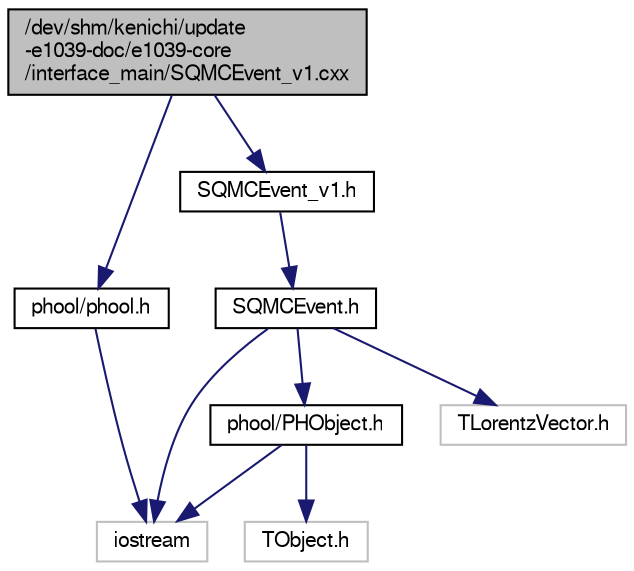 digraph "/dev/shm/kenichi/update-e1039-doc/e1039-core/interface_main/SQMCEvent_v1.cxx"
{
  bgcolor="transparent";
  edge [fontname="FreeSans",fontsize="10",labelfontname="FreeSans",labelfontsize="10"];
  node [fontname="FreeSans",fontsize="10",shape=record];
  Node1 [label="/dev/shm/kenichi/update\l-e1039-doc/e1039-core\l/interface_main/SQMCEvent_v1.cxx",height=0.2,width=0.4,color="black", fillcolor="grey75", style="filled" fontcolor="black"];
  Node1 -> Node2 [color="midnightblue",fontsize="10",style="solid",fontname="FreeSans"];
  Node2 [label="phool/phool.h",height=0.2,width=0.4,color="black",URL="$d5/d6f/phool_8h.html"];
  Node2 -> Node3 [color="midnightblue",fontsize="10",style="solid",fontname="FreeSans"];
  Node3 [label="iostream",height=0.2,width=0.4,color="grey75"];
  Node1 -> Node4 [color="midnightblue",fontsize="10",style="solid",fontname="FreeSans"];
  Node4 [label="SQMCEvent_v1.h",height=0.2,width=0.4,color="black",URL="$d1/d27/SQMCEvent__v1_8h.html"];
  Node4 -> Node5 [color="midnightblue",fontsize="10",style="solid",fontname="FreeSans"];
  Node5 [label="SQMCEvent.h",height=0.2,width=0.4,color="black",URL="$d4/d54/SQMCEvent_8h.html"];
  Node5 -> Node3 [color="midnightblue",fontsize="10",style="solid",fontname="FreeSans"];
  Node5 -> Node6 [color="midnightblue",fontsize="10",style="solid",fontname="FreeSans"];
  Node6 [label="phool/PHObject.h",height=0.2,width=0.4,color="black",URL="$df/d32/PHObject_8h.html"];
  Node6 -> Node7 [color="midnightblue",fontsize="10",style="solid",fontname="FreeSans"];
  Node7 [label="TObject.h",height=0.2,width=0.4,color="grey75"];
  Node6 -> Node3 [color="midnightblue",fontsize="10",style="solid",fontname="FreeSans"];
  Node5 -> Node8 [color="midnightblue",fontsize="10",style="solid",fontname="FreeSans"];
  Node8 [label="TLorentzVector.h",height=0.2,width=0.4,color="grey75"];
}

